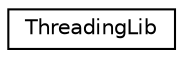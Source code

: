 digraph "Graphical Class Hierarchy"
{
  edge [fontname="Helvetica",fontsize="10",labelfontname="Helvetica",labelfontsize="10"];
  node [fontname="Helvetica",fontsize="10",shape=record];
  rankdir="LR";
  Node0 [label="ThreadingLib",height=0.2,width=0.4,color="black", fillcolor="white", style="filled",URL="$classThreadingLib.html"];
}
